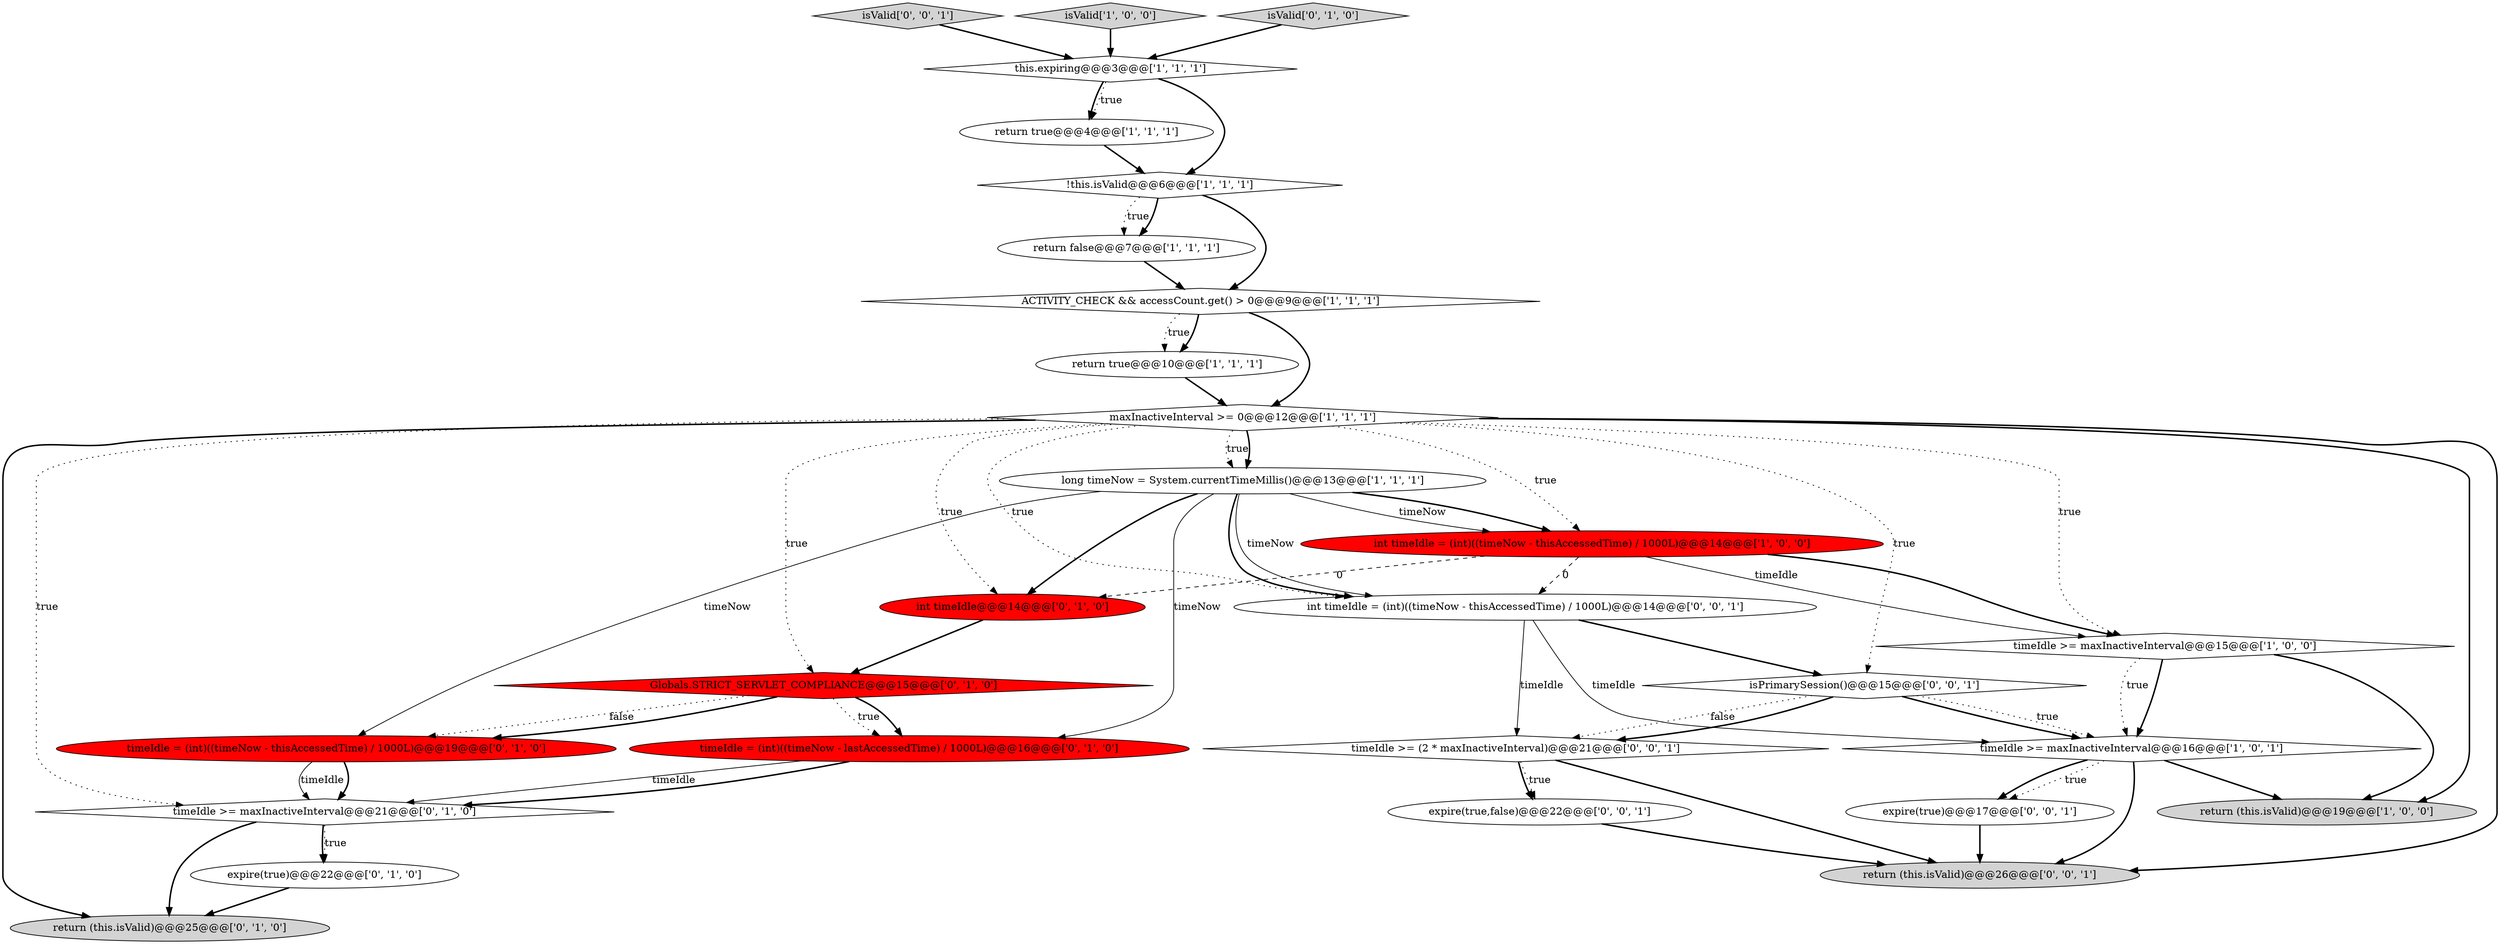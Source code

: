 digraph {
8 [style = filled, label = "return true@@@10@@@['1', '1', '1']", fillcolor = white, shape = ellipse image = "AAA0AAABBB1BBB"];
24 [style = filled, label = "isValid['0', '0', '1']", fillcolor = lightgray, shape = diamond image = "AAA0AAABBB3BBB"];
18 [style = filled, label = "timeIdle = (int)((timeNow - thisAccessedTime) / 1000L)@@@19@@@['0', '1', '0']", fillcolor = red, shape = ellipse image = "AAA1AAABBB2BBB"];
9 [style = filled, label = "int timeIdle = (int)((timeNow - thisAccessedTime) / 1000L)@@@14@@@['1', '0', '0']", fillcolor = red, shape = ellipse image = "AAA1AAABBB1BBB"];
1 [style = filled, label = "isValid['1', '0', '0']", fillcolor = lightgray, shape = diamond image = "AAA0AAABBB1BBB"];
6 [style = filled, label = "this.expiring@@@3@@@['1', '1', '1']", fillcolor = white, shape = diamond image = "AAA0AAABBB1BBB"];
20 [style = filled, label = "timeIdle >= maxInactiveInterval@@@21@@@['0', '1', '0']", fillcolor = white, shape = diamond image = "AAA0AAABBB2BBB"];
23 [style = filled, label = "timeIdle >= (2 * maxInactiveInterval)@@@21@@@['0', '0', '1']", fillcolor = white, shape = diamond image = "AAA0AAABBB3BBB"];
5 [style = filled, label = "return true@@@4@@@['1', '1', '1']", fillcolor = white, shape = ellipse image = "AAA0AAABBB1BBB"];
3 [style = filled, label = "timeIdle >= maxInactiveInterval@@@16@@@['1', '0', '1']", fillcolor = white, shape = diamond image = "AAA0AAABBB1BBB"];
4 [style = filled, label = "return (this.isValid)@@@19@@@['1', '0', '0']", fillcolor = lightgray, shape = ellipse image = "AAA0AAABBB1BBB"];
13 [style = filled, label = "isValid['0', '1', '0']", fillcolor = lightgray, shape = diamond image = "AAA0AAABBB2BBB"];
15 [style = filled, label = "return (this.isValid)@@@25@@@['0', '1', '0']", fillcolor = lightgray, shape = ellipse image = "AAA0AAABBB2BBB"];
17 [style = filled, label = "Globals.STRICT_SERVLET_COMPLIANCE@@@15@@@['0', '1', '0']", fillcolor = red, shape = diamond image = "AAA1AAABBB2BBB"];
16 [style = filled, label = "timeIdle = (int)((timeNow - lastAccessedTime) / 1000L)@@@16@@@['0', '1', '0']", fillcolor = red, shape = ellipse image = "AAA1AAABBB2BBB"];
7 [style = filled, label = "return false@@@7@@@['1', '1', '1']", fillcolor = white, shape = ellipse image = "AAA0AAABBB1BBB"];
21 [style = filled, label = "expire(true)@@@17@@@['0', '0', '1']", fillcolor = white, shape = ellipse image = "AAA0AAABBB3BBB"];
19 [style = filled, label = "int timeIdle@@@14@@@['0', '1', '0']", fillcolor = red, shape = ellipse image = "AAA1AAABBB2BBB"];
14 [style = filled, label = "expire(true)@@@22@@@['0', '1', '0']", fillcolor = white, shape = ellipse image = "AAA0AAABBB2BBB"];
11 [style = filled, label = "timeIdle >= maxInactiveInterval@@@15@@@['1', '0', '0']", fillcolor = white, shape = diamond image = "AAA0AAABBB1BBB"];
2 [style = filled, label = "!this.isValid@@@6@@@['1', '1', '1']", fillcolor = white, shape = diamond image = "AAA0AAABBB1BBB"];
22 [style = filled, label = "int timeIdle = (int)((timeNow - thisAccessedTime) / 1000L)@@@14@@@['0', '0', '1']", fillcolor = white, shape = ellipse image = "AAA0AAABBB3BBB"];
12 [style = filled, label = "long timeNow = System.currentTimeMillis()@@@13@@@['1', '1', '1']", fillcolor = white, shape = ellipse image = "AAA0AAABBB1BBB"];
10 [style = filled, label = "ACTIVITY_CHECK && accessCount.get() > 0@@@9@@@['1', '1', '1']", fillcolor = white, shape = diamond image = "AAA0AAABBB1BBB"];
26 [style = filled, label = "expire(true,false)@@@22@@@['0', '0', '1']", fillcolor = white, shape = ellipse image = "AAA0AAABBB3BBB"];
0 [style = filled, label = "maxInactiveInterval >= 0@@@12@@@['1', '1', '1']", fillcolor = white, shape = diamond image = "AAA0AAABBB1BBB"];
27 [style = filled, label = "isPrimarySession()@@@15@@@['0', '0', '1']", fillcolor = white, shape = diamond image = "AAA0AAABBB3BBB"];
25 [style = filled, label = "return (this.isValid)@@@26@@@['0', '0', '1']", fillcolor = lightgray, shape = ellipse image = "AAA0AAABBB3BBB"];
10->8 [style = dotted, label="true"];
0->12 [style = dotted, label="true"];
23->25 [style = bold, label=""];
12->16 [style = solid, label="timeNow"];
9->11 [style = bold, label=""];
7->10 [style = bold, label=""];
3->25 [style = bold, label=""];
0->19 [style = dotted, label="true"];
0->12 [style = bold, label=""];
26->25 [style = bold, label=""];
11->4 [style = bold, label=""];
27->3 [style = bold, label=""];
20->14 [style = dotted, label="true"];
23->26 [style = bold, label=""];
0->20 [style = dotted, label="true"];
22->3 [style = solid, label="timeIdle"];
9->22 [style = dashed, label="0"];
20->14 [style = bold, label=""];
19->17 [style = bold, label=""];
21->25 [style = bold, label=""];
12->22 [style = solid, label="timeNow"];
2->10 [style = bold, label=""];
12->9 [style = bold, label=""];
3->4 [style = bold, label=""];
27->23 [style = dotted, label="false"];
0->15 [style = bold, label=""];
12->9 [style = solid, label="timeNow"];
16->20 [style = solid, label="timeIdle"];
27->3 [style = dotted, label="true"];
0->22 [style = dotted, label="true"];
6->2 [style = bold, label=""];
17->16 [style = dotted, label="true"];
8->0 [style = bold, label=""];
9->19 [style = dashed, label="0"];
22->23 [style = solid, label="timeIdle"];
6->5 [style = bold, label=""];
5->2 [style = bold, label=""];
18->20 [style = bold, label=""];
23->26 [style = dotted, label="true"];
1->6 [style = bold, label=""];
10->8 [style = bold, label=""];
22->27 [style = bold, label=""];
11->3 [style = bold, label=""];
0->4 [style = bold, label=""];
3->21 [style = dotted, label="true"];
0->25 [style = bold, label=""];
2->7 [style = dotted, label="true"];
10->0 [style = bold, label=""];
17->18 [style = dotted, label="false"];
9->11 [style = solid, label="timeIdle"];
0->17 [style = dotted, label="true"];
3->21 [style = bold, label=""];
14->15 [style = bold, label=""];
27->23 [style = bold, label=""];
12->18 [style = solid, label="timeNow"];
2->7 [style = bold, label=""];
13->6 [style = bold, label=""];
0->27 [style = dotted, label="true"];
12->19 [style = bold, label=""];
24->6 [style = bold, label=""];
11->3 [style = dotted, label="true"];
0->11 [style = dotted, label="true"];
0->9 [style = dotted, label="true"];
16->20 [style = bold, label=""];
20->15 [style = bold, label=""];
18->20 [style = solid, label="timeIdle"];
12->22 [style = bold, label=""];
17->18 [style = bold, label=""];
17->16 [style = bold, label=""];
6->5 [style = dotted, label="true"];
}

